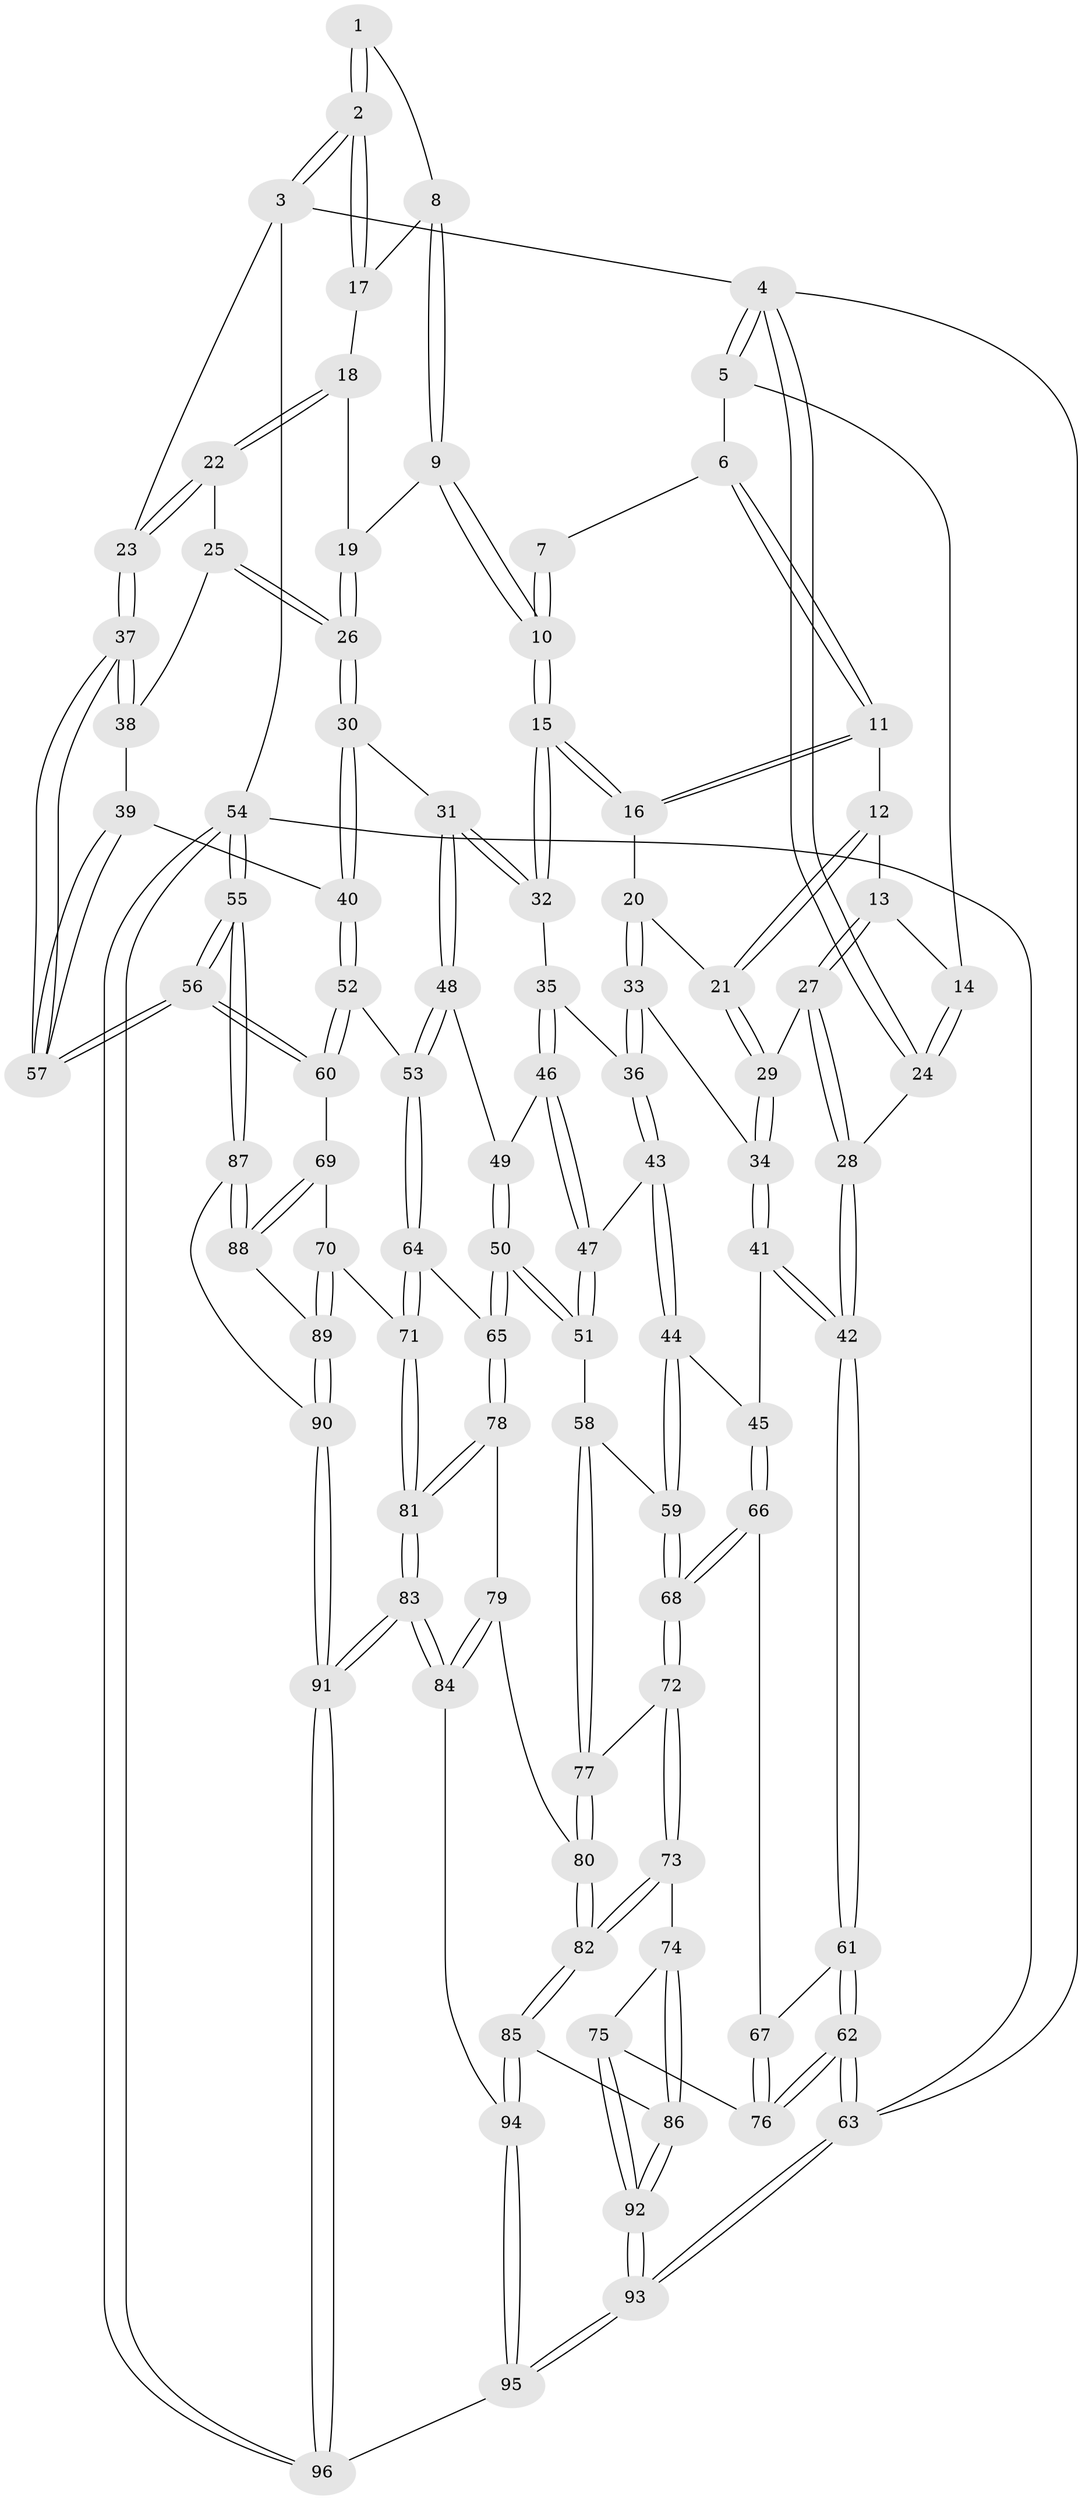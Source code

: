 // coarse degree distribution, {3: 0.16363636363636364, 5: 0.23636363636363636, 4: 0.5272727272727272, 6: 0.07272727272727272}
// Generated by graph-tools (version 1.1) at 2025/52/02/27/25 19:52:37]
// undirected, 96 vertices, 237 edges
graph export_dot {
graph [start="1"]
  node [color=gray90,style=filled];
  1 [pos="+0.7085515696929177+0"];
  2 [pos="+1+0"];
  3 [pos="+1+0"];
  4 [pos="+0+0"];
  5 [pos="+0.2271875080424033+0"];
  6 [pos="+0.4648725356025638+0"];
  7 [pos="+0.5371565985435909+0"];
  8 [pos="+0.7048255764166634+0.09311785364322225"];
  9 [pos="+0.6623136385756772+0.15578323468143196"];
  10 [pos="+0.6305622744407531+0.17423902214780215"];
  11 [pos="+0.4349015528798957+0.07576373075421261"];
  12 [pos="+0.41970324548476423+0.08829224511482078"];
  13 [pos="+0.24887098928750015+0.129099529022621"];
  14 [pos="+0.24586719579785699+0.12470774498249841"];
  15 [pos="+0.6100328852714552+0.2026177757474599"];
  16 [pos="+0.5130648408907456+0.1581195090075129"];
  17 [pos="+0.7837090146934149+0.09598422882686271"];
  18 [pos="+0.7956175160980522+0.16242965788583152"];
  19 [pos="+0.7721000388665753+0.1788101829709286"];
  20 [pos="+0.4352008814513617+0.24508502650779784"];
  21 [pos="+0.380927464206152+0.207400943484201"];
  22 [pos="+0.9167317624268637+0.17315019027586093"];
  23 [pos="+1+0"];
  24 [pos="+0+0.04234786882895032"];
  25 [pos="+0.8640695030241432+0.2794143721366685"];
  26 [pos="+0.7910804744230249+0.32116322752080195"];
  27 [pos="+0.24736574488992713+0.2297504748405332"];
  28 [pos="+0+0.27189225314313714"];
  29 [pos="+0.27299537107886046+0.26010064079142686"];
  30 [pos="+0.7383778399485311+0.378808150332376"];
  31 [pos="+0.7098217854208344+0.38030790502483036"];
  32 [pos="+0.6205963188570021+0.31908901667899875"];
  33 [pos="+0.4521674009562769+0.3176774520657744"];
  34 [pos="+0.2822337053445028+0.29911653607782535"];
  35 [pos="+0.5625889993596593+0.3406696698830661"];
  36 [pos="+0.4663181614109343+0.3300703543026996"];
  37 [pos="+1+0.30516401692244155"];
  38 [pos="+0.8795615600565798+0.2893201377510412"];
  39 [pos="+1+0.42599114693670925"];
  40 [pos="+0.8459910017140454+0.46395825493568527"];
  41 [pos="+0.25152571322911266+0.44308131351005536"];
  42 [pos="+0+0.3859579891780051"];
  43 [pos="+0.37379759755445047+0.4536175470175692"];
  44 [pos="+0.2695069585494804+0.46122910373507775"];
  45 [pos="+0.26312880419724455+0.45887065342308503"];
  46 [pos="+0.5075174369273037+0.4638318629863914"];
  47 [pos="+0.43977505850908083+0.4907593763962264"];
  48 [pos="+0.6625236475697095+0.5066413602695647"];
  49 [pos="+0.5406207066826458+0.5016792250460135"];
  50 [pos="+0.5134573634449557+0.64107109094466"];
  51 [pos="+0.46819997789851425+0.635639995525744"];
  52 [pos="+0.8473023116368968+0.5103159384341598"];
  53 [pos="+0.6612524476082356+0.5862330849936487"];
  54 [pos="+1+1"];
  55 [pos="+1+1"];
  56 [pos="+1+0.6318975072240302"];
  57 [pos="+1+0.43569529051086253"];
  58 [pos="+0.4589407741859444+0.6394342238854682"];
  59 [pos="+0.35435569757828606+0.6033184029288702"];
  60 [pos="+0.8621394024247884+0.6663048797784283"];
  61 [pos="+0+0.5301781881136304"];
  62 [pos="+0+1"];
  63 [pos="+0+1"];
  64 [pos="+0.6591623779246064+0.6144747316917212"];
  65 [pos="+0.5360687835973611+0.6503877177827662"];
  66 [pos="+0.18012029406078084+0.6389485076249193"];
  67 [pos="+0.16943942735492656+0.6423216992387114"];
  68 [pos="+0.2665701392117073+0.6943806498278305"];
  69 [pos="+0.8232371109010321+0.7005408928275536"];
  70 [pos="+0.8085932231849652+0.7037415629227427"];
  71 [pos="+0.7595397070917973+0.6936153898692764"];
  72 [pos="+0.27229651216191525+0.7058526692515179"];
  73 [pos="+0.2659194413628877+0.7692342999354269"];
  74 [pos="+0.2628004484085747+0.7739743742948149"];
  75 [pos="+0.2174376706284304+0.8078932009920914"];
  76 [pos="+0.1070782464791104+0.7847021834516357"];
  77 [pos="+0.40468148347641886+0.7256035674025988"];
  78 [pos="+0.5455159210689401+0.713927869734593"];
  79 [pos="+0.493944220460242+0.7897571385388013"];
  80 [pos="+0.41061923429475905+0.8155899417413373"];
  81 [pos="+0.6191005763845754+0.8179625112230381"];
  82 [pos="+0.4072538933334463+0.8235827999759633"];
  83 [pos="+0.6085088030459179+0.8711681524425353"];
  84 [pos="+0.5717584300820062+0.8575245477645419"];
  85 [pos="+0.40612960315726115+0.8497507093266863"];
  86 [pos="+0.3098171982815691+0.8703601390926907"];
  87 [pos="+0.9507677094582729+0.903922480192162"];
  88 [pos="+0.9441517916660016+0.8961446701132426"];
  89 [pos="+0.7613790717725261+0.8688653252199318"];
  90 [pos="+0.6970333570107159+0.9769305633524409"];
  91 [pos="+0.6507944526522134+1"];
  92 [pos="+0.23456107793279485+0.9373397299236039"];
  93 [pos="+0.10366256042439051+1"];
  94 [pos="+0.40953764453940705+0.8567687811246251"];
  95 [pos="+0.4611544992866201+1"];
  96 [pos="+0.6164250893403128+1"];
  1 -- 2;
  1 -- 2;
  1 -- 8;
  2 -- 3;
  2 -- 3;
  2 -- 17;
  2 -- 17;
  3 -- 4;
  3 -- 23;
  3 -- 54;
  4 -- 5;
  4 -- 5;
  4 -- 24;
  4 -- 24;
  4 -- 63;
  5 -- 6;
  5 -- 14;
  6 -- 7;
  6 -- 11;
  6 -- 11;
  7 -- 10;
  7 -- 10;
  8 -- 9;
  8 -- 9;
  8 -- 17;
  9 -- 10;
  9 -- 10;
  9 -- 19;
  10 -- 15;
  10 -- 15;
  11 -- 12;
  11 -- 16;
  11 -- 16;
  12 -- 13;
  12 -- 21;
  12 -- 21;
  13 -- 14;
  13 -- 27;
  13 -- 27;
  14 -- 24;
  14 -- 24;
  15 -- 16;
  15 -- 16;
  15 -- 32;
  15 -- 32;
  16 -- 20;
  17 -- 18;
  18 -- 19;
  18 -- 22;
  18 -- 22;
  19 -- 26;
  19 -- 26;
  20 -- 21;
  20 -- 33;
  20 -- 33;
  21 -- 29;
  21 -- 29;
  22 -- 23;
  22 -- 23;
  22 -- 25;
  23 -- 37;
  23 -- 37;
  24 -- 28;
  25 -- 26;
  25 -- 26;
  25 -- 38;
  26 -- 30;
  26 -- 30;
  27 -- 28;
  27 -- 28;
  27 -- 29;
  28 -- 42;
  28 -- 42;
  29 -- 34;
  29 -- 34;
  30 -- 31;
  30 -- 40;
  30 -- 40;
  31 -- 32;
  31 -- 32;
  31 -- 48;
  31 -- 48;
  32 -- 35;
  33 -- 34;
  33 -- 36;
  33 -- 36;
  34 -- 41;
  34 -- 41;
  35 -- 36;
  35 -- 46;
  35 -- 46;
  36 -- 43;
  36 -- 43;
  37 -- 38;
  37 -- 38;
  37 -- 57;
  37 -- 57;
  38 -- 39;
  39 -- 40;
  39 -- 57;
  39 -- 57;
  40 -- 52;
  40 -- 52;
  41 -- 42;
  41 -- 42;
  41 -- 45;
  42 -- 61;
  42 -- 61;
  43 -- 44;
  43 -- 44;
  43 -- 47;
  44 -- 45;
  44 -- 59;
  44 -- 59;
  45 -- 66;
  45 -- 66;
  46 -- 47;
  46 -- 47;
  46 -- 49;
  47 -- 51;
  47 -- 51;
  48 -- 49;
  48 -- 53;
  48 -- 53;
  49 -- 50;
  49 -- 50;
  50 -- 51;
  50 -- 51;
  50 -- 65;
  50 -- 65;
  51 -- 58;
  52 -- 53;
  52 -- 60;
  52 -- 60;
  53 -- 64;
  53 -- 64;
  54 -- 55;
  54 -- 55;
  54 -- 96;
  54 -- 96;
  54 -- 63;
  55 -- 56;
  55 -- 56;
  55 -- 87;
  55 -- 87;
  56 -- 57;
  56 -- 57;
  56 -- 60;
  56 -- 60;
  58 -- 59;
  58 -- 77;
  58 -- 77;
  59 -- 68;
  59 -- 68;
  60 -- 69;
  61 -- 62;
  61 -- 62;
  61 -- 67;
  62 -- 63;
  62 -- 63;
  62 -- 76;
  62 -- 76;
  63 -- 93;
  63 -- 93;
  64 -- 65;
  64 -- 71;
  64 -- 71;
  65 -- 78;
  65 -- 78;
  66 -- 67;
  66 -- 68;
  66 -- 68;
  67 -- 76;
  67 -- 76;
  68 -- 72;
  68 -- 72;
  69 -- 70;
  69 -- 88;
  69 -- 88;
  70 -- 71;
  70 -- 89;
  70 -- 89;
  71 -- 81;
  71 -- 81;
  72 -- 73;
  72 -- 73;
  72 -- 77;
  73 -- 74;
  73 -- 82;
  73 -- 82;
  74 -- 75;
  74 -- 86;
  74 -- 86;
  75 -- 76;
  75 -- 92;
  75 -- 92;
  77 -- 80;
  77 -- 80;
  78 -- 79;
  78 -- 81;
  78 -- 81;
  79 -- 80;
  79 -- 84;
  79 -- 84;
  80 -- 82;
  80 -- 82;
  81 -- 83;
  81 -- 83;
  82 -- 85;
  82 -- 85;
  83 -- 84;
  83 -- 84;
  83 -- 91;
  83 -- 91;
  84 -- 94;
  85 -- 86;
  85 -- 94;
  85 -- 94;
  86 -- 92;
  86 -- 92;
  87 -- 88;
  87 -- 88;
  87 -- 90;
  88 -- 89;
  89 -- 90;
  89 -- 90;
  90 -- 91;
  90 -- 91;
  91 -- 96;
  91 -- 96;
  92 -- 93;
  92 -- 93;
  93 -- 95;
  93 -- 95;
  94 -- 95;
  94 -- 95;
  95 -- 96;
}
